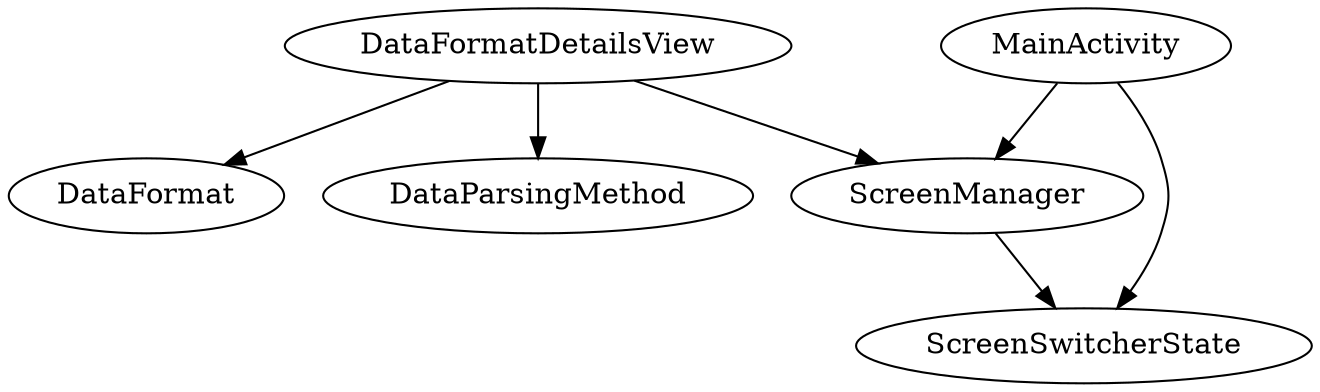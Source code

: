 digraph G1 {
  concentrate = true;
  DataFormatDetailsView -> ScreenManager;
  DataFormatDetailsView -> DataFormat;
  DataFormatDetailsView -> DataParsingMethod;
  MainActivity -> ScreenManager;
  MainActivity -> ScreenSwitcherState;
  ScreenManager -> ScreenSwitcherState;
}
